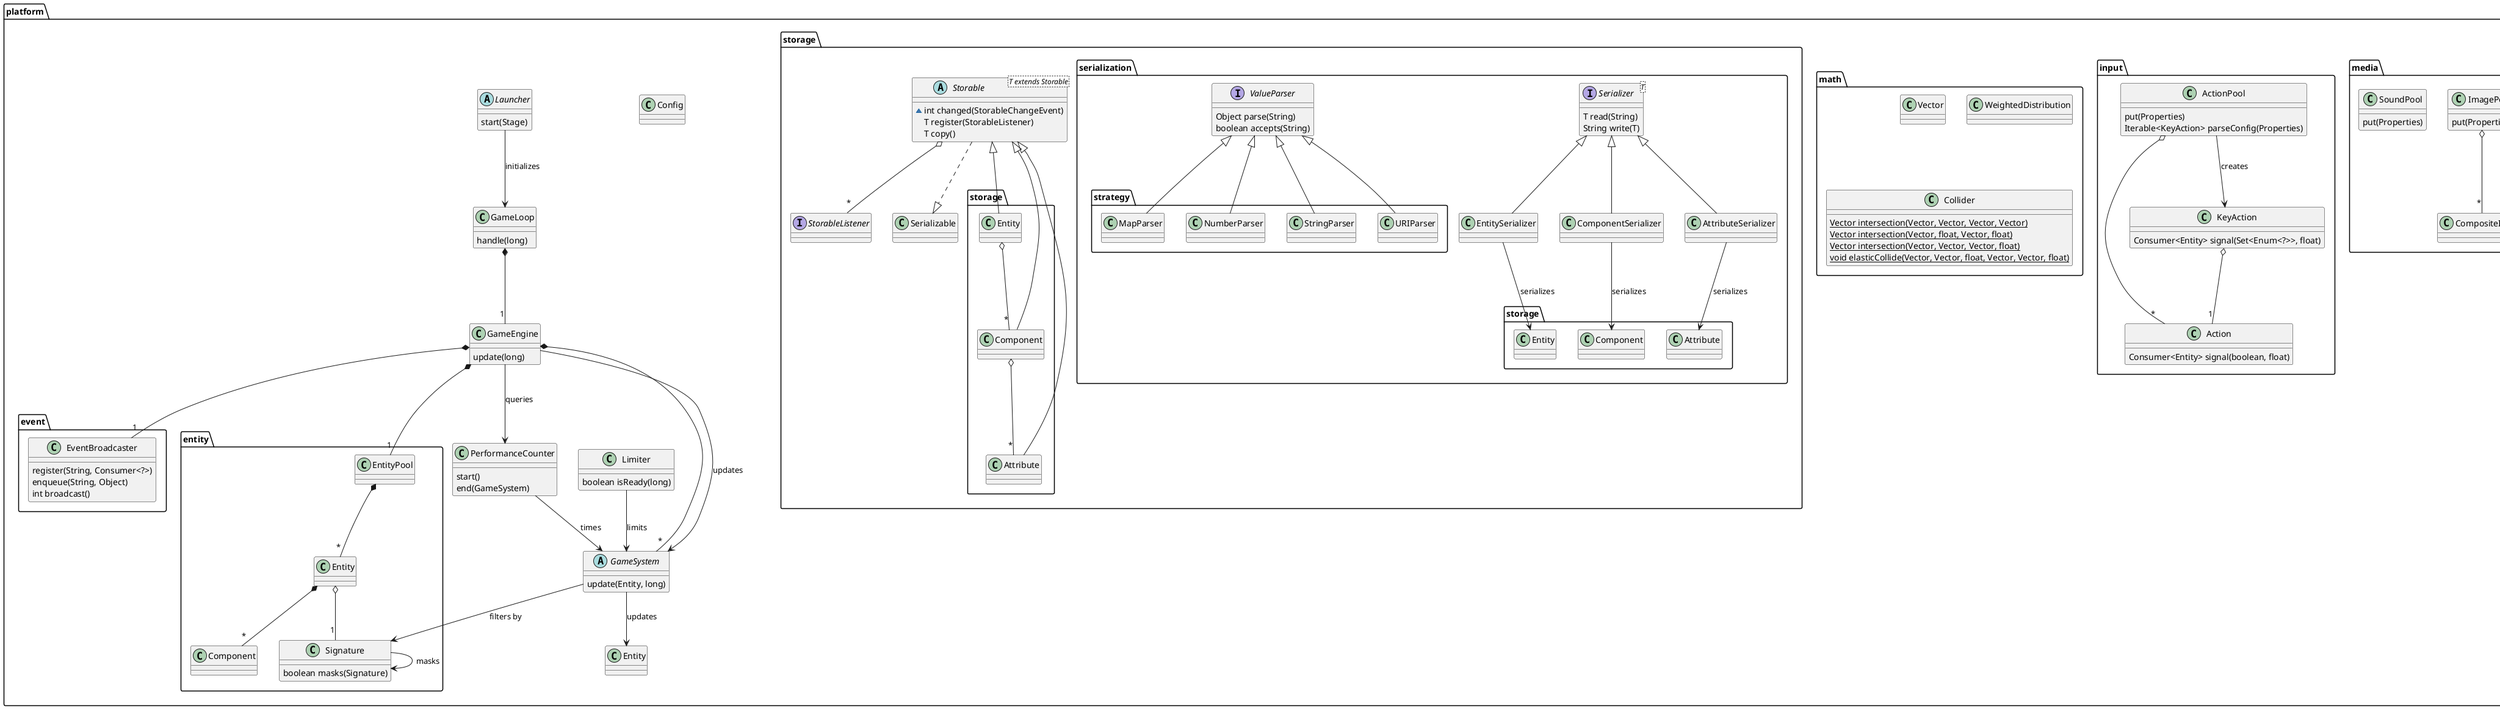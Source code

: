 @startuml

package platform {
	class GameLoop {
		handle(long)
	}

	class GameEngine {
		update(long)
	}

	abstract class GameSystem {
		update(Entity, long)
	}

	class Limiter {
		boolean isReady(long)
	}

	class PerformanceCounter {
		start()
		end(GameSystem)
	}

	class Config

	abstract class Launcher {
		start(Stage)
	}

	package event {
  	class EventBroadcaster {
  		register(String, Consumer<?>)
  		enqueue(String, Object)
  		int broadcast()
  	}
  }

  package entity {
  	class Entity
  	class EntityPool

  	class Signature {
  		boolean masks(Signature)
  	}

  	class Component

  	Entity o-- "1" Signature
  	Entity *-- "*" Component

  	EntityPool *-- "*" Entity

  	Signature --> Signature: masks
  }

  package media {
  	class Camera {
  		Vector getAbsolutePosition(Vector)
			Vector getRelativePosition(Vector)
  	}

  	class CompositeImage

  	class ImagePool {
  		put(Properties)
		}

		class SoundPool {
			put(Properties)
		}

  	ImagePool o-- "*" CompositeImage
  }

  package input {
		class Action {
			Consumer<Entity> signal(boolean, float)
		}

		class KeyAction {
			Consumer<Entity> signal(Set<Enum<?>>, float)
		}

		class ActionPool {
			put(Properties)
			Iterable<KeyAction> parseConfig(Properties)
		}

		KeyAction o-- "1" Action

		ActionPool o-- "*" Action
		ActionPool --> KeyAction: creates
  }

  package math {
	  class Vector

	  class WeightedDistribution

	  class Collider {
	  	{static} Vector intersection(Vector, Vector, Vector, Vector)
			{static} Vector intersection(Vector, float, Vector, float)
			{static} Vector intersection(Vector, Vector, Vector, float)
			{static} void elasticCollide(Vector, Vector, float, Vector, Vector, float)
	  }
  }

  package storage {
  	abstract class Storable<T extends Storable> {
  		~ int changed(StorableChangeEvent)
			T register(StorableListener)
			T copy()
  	}
  	interface StorableListener

		class storage.Entity
		class storage.Component
		class storage.Attribute

		package serialization {
			interface Serializer<T> {
				T read(String)
				String write(T)
			}
			class EntitySerializer
			class ComponentSerializer
			class AttributeSerializer

			interface ValueParser {
				Object parse(String)
				boolean accepts(String)
			}
			package strategy {
				ValueParser <|-- MapParser
				ValueParser <|-- NumberParser
				ValueParser <|-- StringParser
				ValueParser <|-- URIParser
			}

			Serializer <|-- EntitySerializer
			Serializer <|-- ComponentSerializer
			Serializer <|-- AttributeSerializer

			EntitySerializer --> storage.Entity: serializes
			ComponentSerializer --> storage.Component: serializes
			AttributeSerializer --> storage.Attribute: serializes
		}

		Storable ..|> Serializable
		Storable o-- "*" StorableListener
		Storable <|-- storage.Entity
		Storable <|-- storage.Component
		Storable <|-- storage.Attribute

		storage.Entity o-- "*" storage.Component
		storage.Component o-- "*" storage.Attribute
  }

  GameLoop *-- "1" GameEngine

  GameEngine *-- "1" EventBroadcaster
  GameEngine *-- "1" EntityPool
	GameEngine *-- "*" GameSystem

	GameEngine --> GameSystem: updates
	GameEngine --> PerformanceCounter: queries

	GameSystem --> Signature: filters by
	GameSystem --> Entity: updates

	Limiter --> GameSystem: limits

	PerformanceCounter --> GameSystem: times

	Launcher --> GameLoop: initializes
}

@enduml
